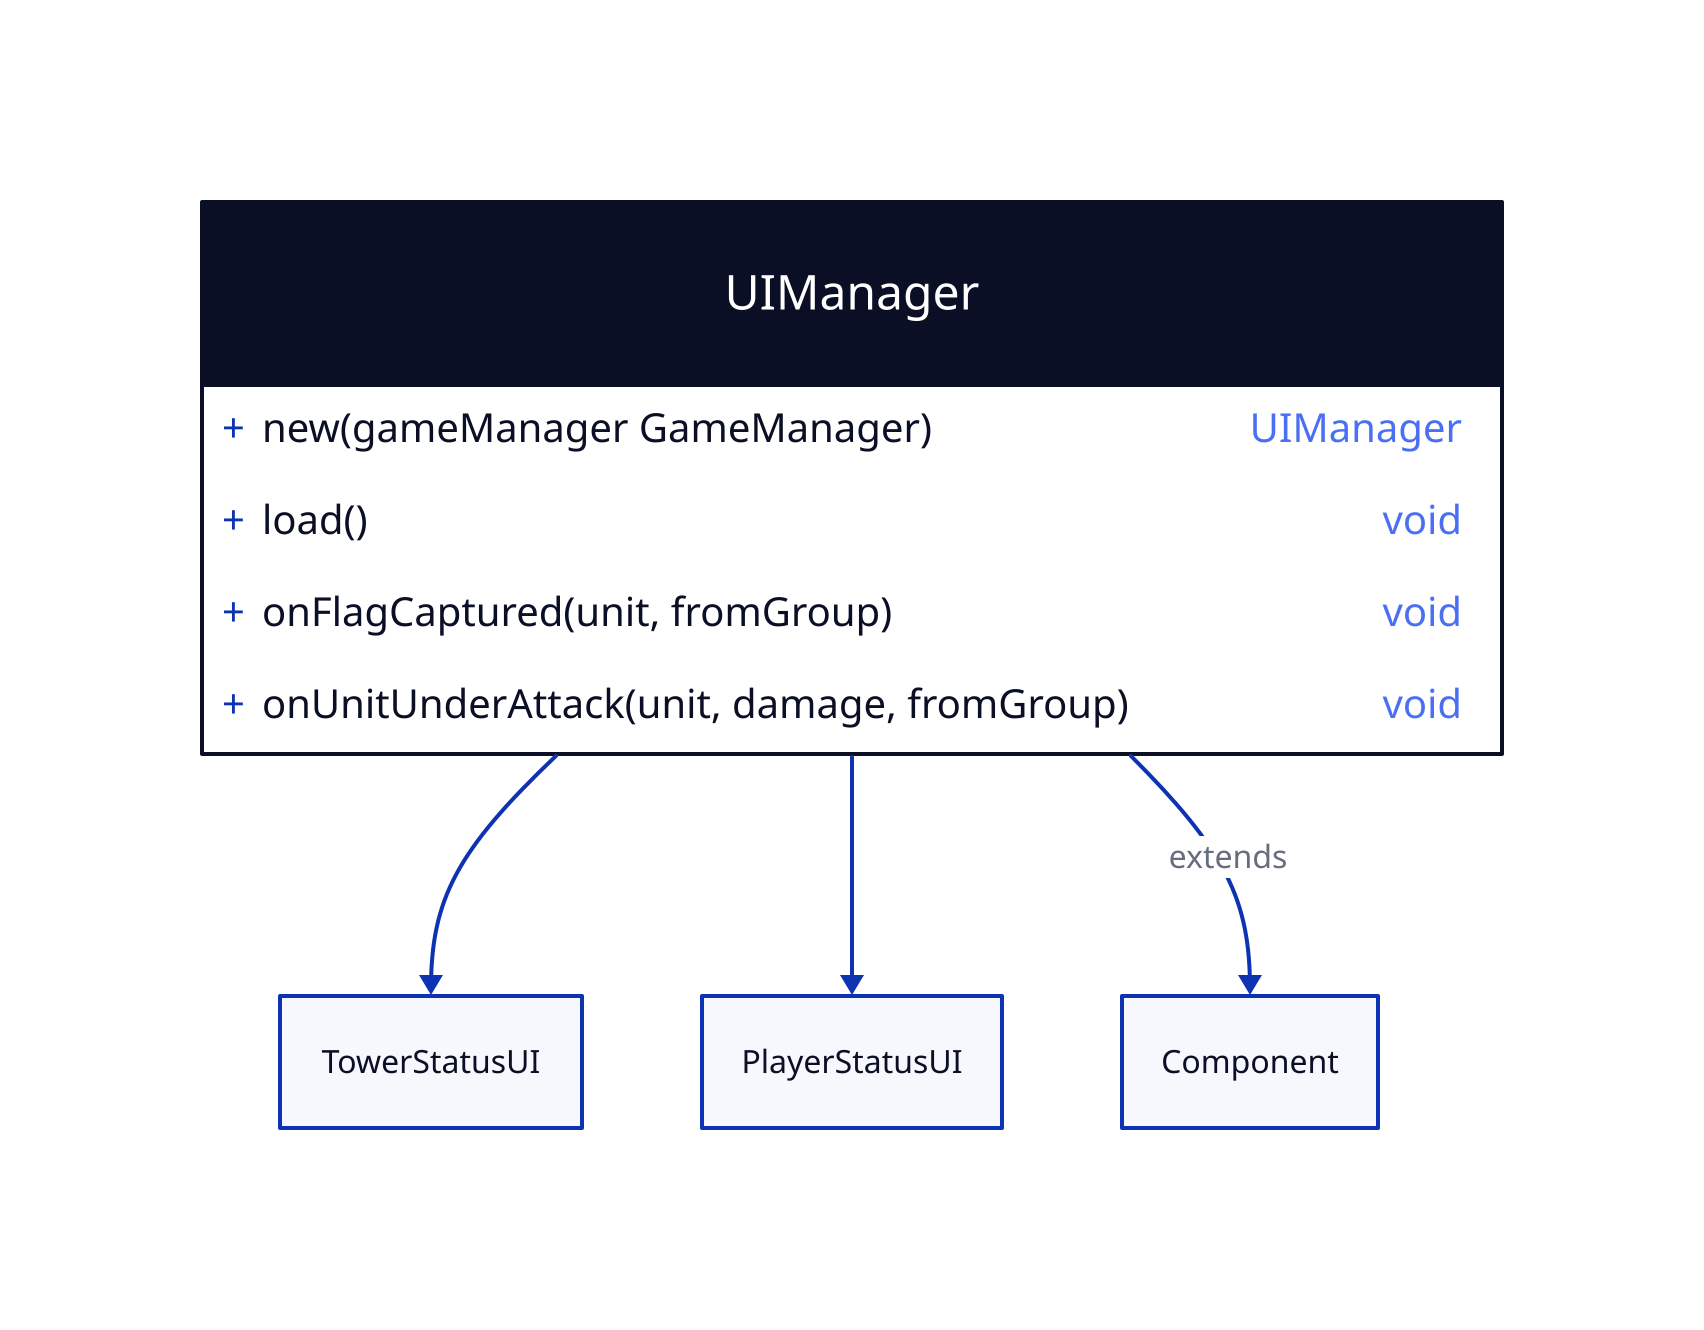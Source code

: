UIManager: {
  shape: class

  +new(gameManager GameManager): UIManager

  +load(): void
  +onFlagCaptured(unit, fromGroup): void
  +onUnitUnderAttack(unit, damage, fromGroup): void
}
UIManager -> TowerStatusUI
UIManager -> PlayerStatusUI
UIManager -> Component: extends
